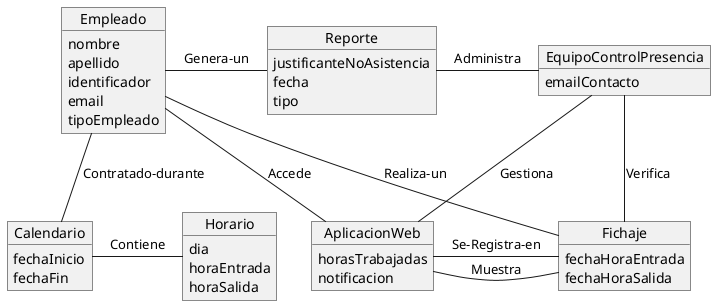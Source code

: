 @startuml

Object Empleado {
    nombre
    apellido
    identificador
    email
    tipoEmpleado
}

Object EquipoControlPresencia {
    emailContacto
}

Object Fichaje {
    fechaHoraEntrada
    fechaHoraSalida
}

Object Reporte {
    justificanteNoAsistencia
    fecha
    tipo
}

Object AplicacionWeb {
    horasTrabajadas
    notificacion
}

Object Calendario {
    fechaInicio
    fechaFin
}

Object Horario {
    dia
    horaEntrada
    horaSalida
}

Empleado -d- Fichaje: Realiza-un
Empleado -r- Reporte: Genera-un
Empleado -d- Calendario: Contratado-durante
AplicacionWeb -l- Empleado: Accede
AplicacionWeb -d- Fichaje: Muestra
Calendario -r- Horario: Contiene
Fichaje -r- AplicacionWeb: Se-Registra-en
EquipoControlPresencia -d- Fichaje: Verifica
EquipoControlPresencia -d- AplicacionWeb: Gestiona
EquipoControlPresencia -l- Reporte: Administra

@enduml
